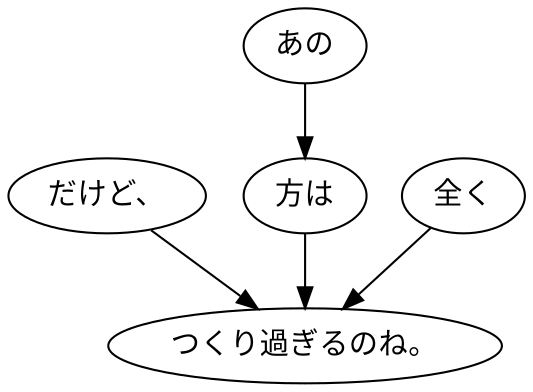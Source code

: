 digraph graph6968 {
	node0 [label="だけど、"];
	node1 [label="あの"];
	node2 [label="方は"];
	node3 [label="全く"];
	node4 [label="つくり過ぎるのね。"];
	node0 -> node4;
	node1 -> node2;
	node2 -> node4;
	node3 -> node4;
}
